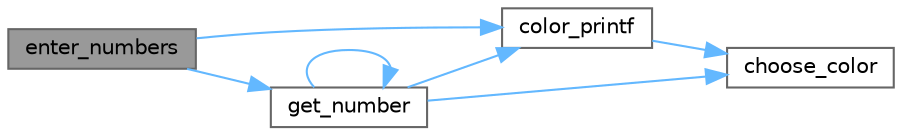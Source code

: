 digraph "enter_numbers"
{
 // LATEX_PDF_SIZE
  bgcolor="transparent";
  edge [fontname=Helvetica,fontsize=10,labelfontname=Helvetica,labelfontsize=10];
  node [fontname=Helvetica,fontsize=10,shape=box,height=0.2,width=0.4];
  rankdir="LR";
  Node1 [id="Node000001",label="enter_numbers",height=0.2,width=0.4,color="gray40", fillcolor="grey60", style="filled", fontcolor="black",tooltip="a function for entering coefs"];
  Node1 -> Node2 [id="edge1_Node000001_Node000002",color="steelblue1",style="solid",tooltip=" "];
  Node2 [id="Node000002",label="color_printf",height=0.2,width=0.4,color="grey40", fillcolor="white", style="filled",URL="$color__printf_8cpp.html#a7c074de3badf5ee9989edbb64d6b3ec2",tooltip="main function for printing colorful text (works like fprintf() but has a color as an arg)"];
  Node2 -> Node3 [id="edge2_Node000002_Node000003",color="steelblue1",style="solid",tooltip=" "];
  Node3 [id="Node000003",label="choose_color",height=0.2,width=0.4,color="grey40", fillcolor="white", style="filled",URL="$color__printf_8cpp.html#a931e0d552b91322e02167b6261de8596",tooltip="a function for converting enum color value to string (esc sequence)"];
  Node1 -> Node4 [id="edge3_Node000001_Node000004",color="steelblue1",style="solid",tooltip=" "];
  Node4 [id="Node000004",label="get_number",height=0.2,width=0.4,color="grey40", fillcolor="white", style="filled",URL="$input__output_8cpp.html#aa0a28338715c34f353f610273e667954",tooltip="function for getting a number from user"];
  Node4 -> Node3 [id="edge4_Node000004_Node000003",color="steelblue1",style="solid",tooltip=" "];
  Node4 -> Node2 [id="edge5_Node000004_Node000002",color="steelblue1",style="solid",tooltip=" "];
  Node4 -> Node4 [id="edge6_Node000004_Node000004",color="steelblue1",style="solid",tooltip=" "];
}
